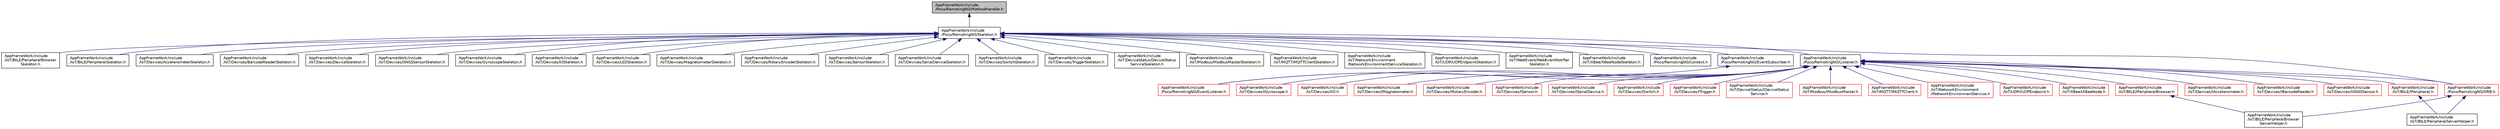 digraph "AppFrameWork/include/Poco/RemotingNG/MethodHandler.h"
{
 // LATEX_PDF_SIZE
  edge [fontname="Helvetica",fontsize="10",labelfontname="Helvetica",labelfontsize="10"];
  node [fontname="Helvetica",fontsize="10",shape=record];
  Node1 [label="AppFrameWork/include\l/Poco/RemotingNG/MethodHandler.h",height=0.2,width=0.4,color="black", fillcolor="grey75", style="filled", fontcolor="black",tooltip=" "];
  Node1 -> Node2 [dir="back",color="midnightblue",fontsize="10",style="solid",fontname="Helvetica"];
  Node2 [label="AppFrameWork/include\l/Poco/RemotingNG/Skeleton.h",height=0.2,width=0.4,color="black", fillcolor="white", style="filled",URL="$Skeleton_8h.html",tooltip=" "];
  Node2 -> Node3 [dir="back",color="midnightblue",fontsize="10",style="solid",fontname="Helvetica"];
  Node3 [label="AppFrameWork/include\l/IoT/BtLE/PeripheralBrowser\lSkeleton.h",height=0.2,width=0.4,color="black", fillcolor="white", style="filled",URL="$PeripheralBrowserSkeleton_8h.html",tooltip=" "];
  Node2 -> Node4 [dir="back",color="midnightblue",fontsize="10",style="solid",fontname="Helvetica"];
  Node4 [label="AppFrameWork/include\l/IoT/BtLE/PeripheralSkeleton.h",height=0.2,width=0.4,color="black", fillcolor="white", style="filled",URL="$PeripheralSkeleton_8h.html",tooltip=" "];
  Node2 -> Node5 [dir="back",color="midnightblue",fontsize="10",style="solid",fontname="Helvetica"];
  Node5 [label="AppFrameWork/include\l/IoT/Devices/AccelerometerSkeleton.h",height=0.2,width=0.4,color="black", fillcolor="white", style="filled",URL="$AccelerometerSkeleton_8h.html",tooltip=" "];
  Node2 -> Node6 [dir="back",color="midnightblue",fontsize="10",style="solid",fontname="Helvetica"];
  Node6 [label="AppFrameWork/include\l/IoT/Devices/BarcodeReaderSkeleton.h",height=0.2,width=0.4,color="black", fillcolor="white", style="filled",URL="$BarcodeReaderSkeleton_8h.html",tooltip=" "];
  Node2 -> Node7 [dir="back",color="midnightblue",fontsize="10",style="solid",fontname="Helvetica"];
  Node7 [label="AppFrameWork/include\l/IoT/Devices/DeviceSkeleton.h",height=0.2,width=0.4,color="black", fillcolor="white", style="filled",URL="$DeviceSkeleton_8h.html",tooltip=" "];
  Node2 -> Node8 [dir="back",color="midnightblue",fontsize="10",style="solid",fontname="Helvetica"];
  Node8 [label="AppFrameWork/include\l/IoT/Devices/GNSSSensorSkeleton.h",height=0.2,width=0.4,color="black", fillcolor="white", style="filled",URL="$GNSSSensorSkeleton_8h.html",tooltip=" "];
  Node2 -> Node9 [dir="back",color="midnightblue",fontsize="10",style="solid",fontname="Helvetica"];
  Node9 [label="AppFrameWork/include\l/IoT/Devices/GyroscopeSkeleton.h",height=0.2,width=0.4,color="black", fillcolor="white", style="filled",URL="$GyroscopeSkeleton_8h.html",tooltip=" "];
  Node2 -> Node10 [dir="back",color="midnightblue",fontsize="10",style="solid",fontname="Helvetica"];
  Node10 [label="AppFrameWork/include\l/IoT/Devices/IOSkeleton.h",height=0.2,width=0.4,color="black", fillcolor="white", style="filled",URL="$IOSkeleton_8h.html",tooltip=" "];
  Node2 -> Node11 [dir="back",color="midnightblue",fontsize="10",style="solid",fontname="Helvetica"];
  Node11 [label="AppFrameWork/include\l/IoT/Devices/LEDSkeleton.h",height=0.2,width=0.4,color="black", fillcolor="white", style="filled",URL="$LEDSkeleton_8h.html",tooltip=" "];
  Node2 -> Node12 [dir="back",color="midnightblue",fontsize="10",style="solid",fontname="Helvetica"];
  Node12 [label="AppFrameWork/include\l/IoT/Devices/MagnetometerSkeleton.h",height=0.2,width=0.4,color="black", fillcolor="white", style="filled",URL="$MagnetometerSkeleton_8h.html",tooltip=" "];
  Node2 -> Node13 [dir="back",color="midnightblue",fontsize="10",style="solid",fontname="Helvetica"];
  Node13 [label="AppFrameWork/include\l/IoT/Devices/RotaryEncoderSkeleton.h",height=0.2,width=0.4,color="black", fillcolor="white", style="filled",URL="$RotaryEncoderSkeleton_8h.html",tooltip=" "];
  Node2 -> Node14 [dir="back",color="midnightblue",fontsize="10",style="solid",fontname="Helvetica"];
  Node14 [label="AppFrameWork/include\l/IoT/Devices/SensorSkeleton.h",height=0.2,width=0.4,color="black", fillcolor="white", style="filled",URL="$SensorSkeleton_8h.html",tooltip=" "];
  Node2 -> Node15 [dir="back",color="midnightblue",fontsize="10",style="solid",fontname="Helvetica"];
  Node15 [label="AppFrameWork/include\l/IoT/Devices/SerialDeviceSkeleton.h",height=0.2,width=0.4,color="black", fillcolor="white", style="filled",URL="$SerialDeviceSkeleton_8h.html",tooltip=" "];
  Node2 -> Node16 [dir="back",color="midnightblue",fontsize="10",style="solid",fontname="Helvetica"];
  Node16 [label="AppFrameWork/include\l/IoT/Devices/SwitchSkeleton.h",height=0.2,width=0.4,color="black", fillcolor="white", style="filled",URL="$SwitchSkeleton_8h.html",tooltip=" "];
  Node2 -> Node17 [dir="back",color="midnightblue",fontsize="10",style="solid",fontname="Helvetica"];
  Node17 [label="AppFrameWork/include\l/IoT/Devices/TriggerSkeleton.h",height=0.2,width=0.4,color="black", fillcolor="white", style="filled",URL="$TriggerSkeleton_8h.html",tooltip=" "];
  Node2 -> Node18 [dir="back",color="midnightblue",fontsize="10",style="solid",fontname="Helvetica"];
  Node18 [label="AppFrameWork/include\l/IoT/DeviceStatus/DeviceStatus\lServiceSkeleton.h",height=0.2,width=0.4,color="black", fillcolor="white", style="filled",URL="$DeviceStatusServiceSkeleton_8h.html",tooltip=" "];
  Node2 -> Node19 [dir="back",color="midnightblue",fontsize="10",style="solid",fontname="Helvetica"];
  Node19 [label="AppFrameWork/include\l/IoT/Modbus/ModbusMasterSkeleton.h",height=0.2,width=0.4,color="black", fillcolor="white", style="filled",URL="$ModbusMasterSkeleton_8h.html",tooltip=" "];
  Node2 -> Node20 [dir="back",color="midnightblue",fontsize="10",style="solid",fontname="Helvetica"];
  Node20 [label="AppFrameWork/include\l/IoT/MQTT/MQTTClientSkeleton.h",height=0.2,width=0.4,color="black", fillcolor="white", style="filled",URL="$MQTTClientSkeleton_8h.html",tooltip=" "];
  Node2 -> Node21 [dir="back",color="midnightblue",fontsize="10",style="solid",fontname="Helvetica"];
  Node21 [label="AppFrameWork/include\l/IoT/NetworkEnvironment\l/NetworkEnvironmentServiceSkeleton.h",height=0.2,width=0.4,color="black", fillcolor="white", style="filled",URL="$NetworkEnvironmentServiceSkeleton_8h.html",tooltip=" "];
  Node2 -> Node22 [dir="back",color="midnightblue",fontsize="10",style="solid",fontname="Helvetica"];
  Node22 [label="AppFrameWork/include\l/IoT/UDP/UDPEndpointSkeleton.h",height=0.2,width=0.4,color="black", fillcolor="white", style="filled",URL="$UDPEndpointSkeleton_8h.html",tooltip=" "];
  Node2 -> Node23 [dir="back",color="midnightblue",fontsize="10",style="solid",fontname="Helvetica"];
  Node23 [label="AppFrameWork/include\l/IoT/WebEvent/WebEventNotifier\lSkeleton.h",height=0.2,width=0.4,color="black", fillcolor="white", style="filled",URL="$WebEventNotifierSkeleton_8h.html",tooltip=" "];
  Node2 -> Node24 [dir="back",color="midnightblue",fontsize="10",style="solid",fontname="Helvetica"];
  Node24 [label="AppFrameWork/include\l/IoT/XBee/XBeeNodeSkeleton.h",height=0.2,width=0.4,color="black", fillcolor="white", style="filled",URL="$XBeeNodeSkeleton_8h.html",tooltip=" "];
  Node2 -> Node25 [dir="back",color="midnightblue",fontsize="10",style="solid",fontname="Helvetica"];
  Node25 [label="AppFrameWork/include\l/Poco/RemotingNG/Context.h",height=0.2,width=0.4,color="black", fillcolor="white", style="filled",URL="$RemotingNG_2Context_8h.html",tooltip=" "];
  Node2 -> Node26 [dir="back",color="midnightblue",fontsize="10",style="solid",fontname="Helvetica"];
  Node26 [label="AppFrameWork/include\l/Poco/RemotingNG/EventSubscriber.h",height=0.2,width=0.4,color="black", fillcolor="white", style="filled",URL="$EventSubscriber_8h.html",tooltip=" "];
  Node26 -> Node27 [dir="back",color="midnightblue",fontsize="10",style="solid",fontname="Helvetica"];
  Node27 [label="AppFrameWork/include\l/Poco/RemotingNG/EventListener.h",height=0.2,width=0.4,color="red", fillcolor="white", style="filled",URL="$RemotingNG_2EventListener_8h.html",tooltip=" "];
  Node2 -> Node31 [dir="back",color="midnightblue",fontsize="10",style="solid",fontname="Helvetica"];
  Node31 [label="AppFrameWork/include\l/Poco/RemotingNG/Listener.h",height=0.2,width=0.4,color="black", fillcolor="white", style="filled",URL="$Listener_8h.html",tooltip=" "];
  Node31 -> Node32 [dir="back",color="midnightblue",fontsize="10",style="solid",fontname="Helvetica"];
  Node32 [label="AppFrameWork/include\l/IoT/BtLE/IPeripheral.h",height=0.2,width=0.4,color="red", fillcolor="white", style="filled",URL="$IPeripheral_8h.html",tooltip=" "];
  Node32 -> Node35 [dir="back",color="midnightblue",fontsize="10",style="solid",fontname="Helvetica"];
  Node35 [label="AppFrameWork/include\l/IoT/BtLE/PeripheralServerHelper.h",height=0.2,width=0.4,color="black", fillcolor="white", style="filled",URL="$PeripheralServerHelper_8h.html",tooltip=" "];
  Node31 -> Node36 [dir="back",color="midnightblue",fontsize="10",style="solid",fontname="Helvetica"];
  Node36 [label="AppFrameWork/include\l/IoT/BtLE/IPeripheralBrowser.h",height=0.2,width=0.4,color="red", fillcolor="white", style="filled",URL="$IPeripheralBrowser_8h.html",tooltip=" "];
  Node36 -> Node39 [dir="back",color="midnightblue",fontsize="10",style="solid",fontname="Helvetica"];
  Node39 [label="AppFrameWork/include\l/IoT/BtLE/PeripheralBrowser\lServerHelper.h",height=0.2,width=0.4,color="black", fillcolor="white", style="filled",URL="$PeripheralBrowserServerHelper_8h.html",tooltip=" "];
  Node31 -> Node40 [dir="back",color="midnightblue",fontsize="10",style="solid",fontname="Helvetica"];
  Node40 [label="AppFrameWork/include\l/IoT/Devices/IAccelerometer.h",height=0.2,width=0.4,color="red", fillcolor="white", style="filled",URL="$IAccelerometer_8h.html",tooltip=" "];
  Node31 -> Node44 [dir="back",color="midnightblue",fontsize="10",style="solid",fontname="Helvetica"];
  Node44 [label="AppFrameWork/include\l/IoT/Devices/IBarcodeReader.h",height=0.2,width=0.4,color="red", fillcolor="white", style="filled",URL="$IBarcodeReader_8h.html",tooltip=" "];
  Node31 -> Node48 [dir="back",color="midnightblue",fontsize="10",style="solid",fontname="Helvetica"];
  Node48 [label="AppFrameWork/include\l/IoT/Devices/IGNSSSensor.h",height=0.2,width=0.4,color="red", fillcolor="white", style="filled",URL="$IGNSSSensor_8h.html",tooltip=" "];
  Node31 -> Node52 [dir="back",color="midnightblue",fontsize="10",style="solid",fontname="Helvetica"];
  Node52 [label="AppFrameWork/include\l/IoT/Devices/IGyroscope.h",height=0.2,width=0.4,color="red", fillcolor="white", style="filled",URL="$IGyroscope_8h.html",tooltip=" "];
  Node31 -> Node56 [dir="back",color="midnightblue",fontsize="10",style="solid",fontname="Helvetica"];
  Node56 [label="AppFrameWork/include\l/IoT/Devices/IIO.h",height=0.2,width=0.4,color="red", fillcolor="white", style="filled",URL="$IIO_8h.html",tooltip=" "];
  Node31 -> Node60 [dir="back",color="midnightblue",fontsize="10",style="solid",fontname="Helvetica"];
  Node60 [label="AppFrameWork/include\l/IoT/Devices/IMagnetometer.h",height=0.2,width=0.4,color="red", fillcolor="white", style="filled",URL="$IMagnetometer_8h.html",tooltip=" "];
  Node31 -> Node64 [dir="back",color="midnightblue",fontsize="10",style="solid",fontname="Helvetica"];
  Node64 [label="AppFrameWork/include\l/IoT/Devices/IRotaryEncoder.h",height=0.2,width=0.4,color="red", fillcolor="white", style="filled",URL="$IRotaryEncoder_8h.html",tooltip=" "];
  Node31 -> Node68 [dir="back",color="midnightblue",fontsize="10",style="solid",fontname="Helvetica"];
  Node68 [label="AppFrameWork/include\l/IoT/Devices/ISensor.h",height=0.2,width=0.4,color="red", fillcolor="white", style="filled",URL="$ISensor_8h.html",tooltip=" "];
  Node31 -> Node72 [dir="back",color="midnightblue",fontsize="10",style="solid",fontname="Helvetica"];
  Node72 [label="AppFrameWork/include\l/IoT/Devices/ISerialDevice.h",height=0.2,width=0.4,color="red", fillcolor="white", style="filled",URL="$ISerialDevice_8h.html",tooltip=" "];
  Node31 -> Node76 [dir="back",color="midnightblue",fontsize="10",style="solid",fontname="Helvetica"];
  Node76 [label="AppFrameWork/include\l/IoT/Devices/ISwitch.h",height=0.2,width=0.4,color="red", fillcolor="white", style="filled",URL="$ISwitch_8h.html",tooltip=" "];
  Node31 -> Node80 [dir="back",color="midnightblue",fontsize="10",style="solid",fontname="Helvetica"];
  Node80 [label="AppFrameWork/include\l/IoT/Devices/ITrigger.h",height=0.2,width=0.4,color="red", fillcolor="white", style="filled",URL="$ITrigger_8h.html",tooltip=" "];
  Node31 -> Node84 [dir="back",color="midnightblue",fontsize="10",style="solid",fontname="Helvetica"];
  Node84 [label="AppFrameWork/include\l/IoT/DeviceStatus/IDeviceStatus\lService.h",height=0.2,width=0.4,color="red", fillcolor="white", style="filled",URL="$IDeviceStatusService_8h.html",tooltip=" "];
  Node31 -> Node88 [dir="back",color="midnightblue",fontsize="10",style="solid",fontname="Helvetica"];
  Node88 [label="AppFrameWork/include\l/IoT/Modbus/IModbusMaster.h",height=0.2,width=0.4,color="red", fillcolor="white", style="filled",URL="$IModbusMaster_8h.html",tooltip=" "];
  Node31 -> Node92 [dir="back",color="midnightblue",fontsize="10",style="solid",fontname="Helvetica"];
  Node92 [label="AppFrameWork/include\l/IoT/MQTT/IMQTTClient.h",height=0.2,width=0.4,color="red", fillcolor="white", style="filled",URL="$IMQTTClient_8h.html",tooltip=" "];
  Node31 -> Node96 [dir="back",color="midnightblue",fontsize="10",style="solid",fontname="Helvetica"];
  Node96 [label="AppFrameWork/include\l/IoT/NetworkEnvironment\l/INetworkEnvironmentService.h",height=0.2,width=0.4,color="red", fillcolor="white", style="filled",URL="$INetworkEnvironmentService_8h.html",tooltip=" "];
  Node31 -> Node100 [dir="back",color="midnightblue",fontsize="10",style="solid",fontname="Helvetica"];
  Node100 [label="AppFrameWork/include\l/IoT/UDP/IUDPEndpoint.h",height=0.2,width=0.4,color="red", fillcolor="white", style="filled",URL="$IUDPEndpoint_8h.html",tooltip=" "];
  Node31 -> Node104 [dir="back",color="midnightblue",fontsize="10",style="solid",fontname="Helvetica"];
  Node104 [label="AppFrameWork/include\l/IoT/XBee/IXBeeNode.h",height=0.2,width=0.4,color="red", fillcolor="white", style="filled",URL="$IXBeeNode_8h.html",tooltip=" "];
  Node31 -> Node27 [dir="back",color="midnightblue",fontsize="10",style="solid",fontname="Helvetica"];
  Node31 -> Node108 [dir="back",color="midnightblue",fontsize="10",style="solid",fontname="Helvetica"];
  Node108 [label="AppFrameWork/include\l/Poco/RemotingNG/ORB.h",height=0.2,width=0.4,color="red", fillcolor="white", style="filled",URL="$ORB_8h.html",tooltip=" "];
  Node108 -> Node39 [dir="back",color="midnightblue",fontsize="10",style="solid",fontname="Helvetica"];
  Node108 -> Node35 [dir="back",color="midnightblue",fontsize="10",style="solid",fontname="Helvetica"];
  Node2 -> Node108 [dir="back",color="midnightblue",fontsize="10",style="solid",fontname="Helvetica"];
}
